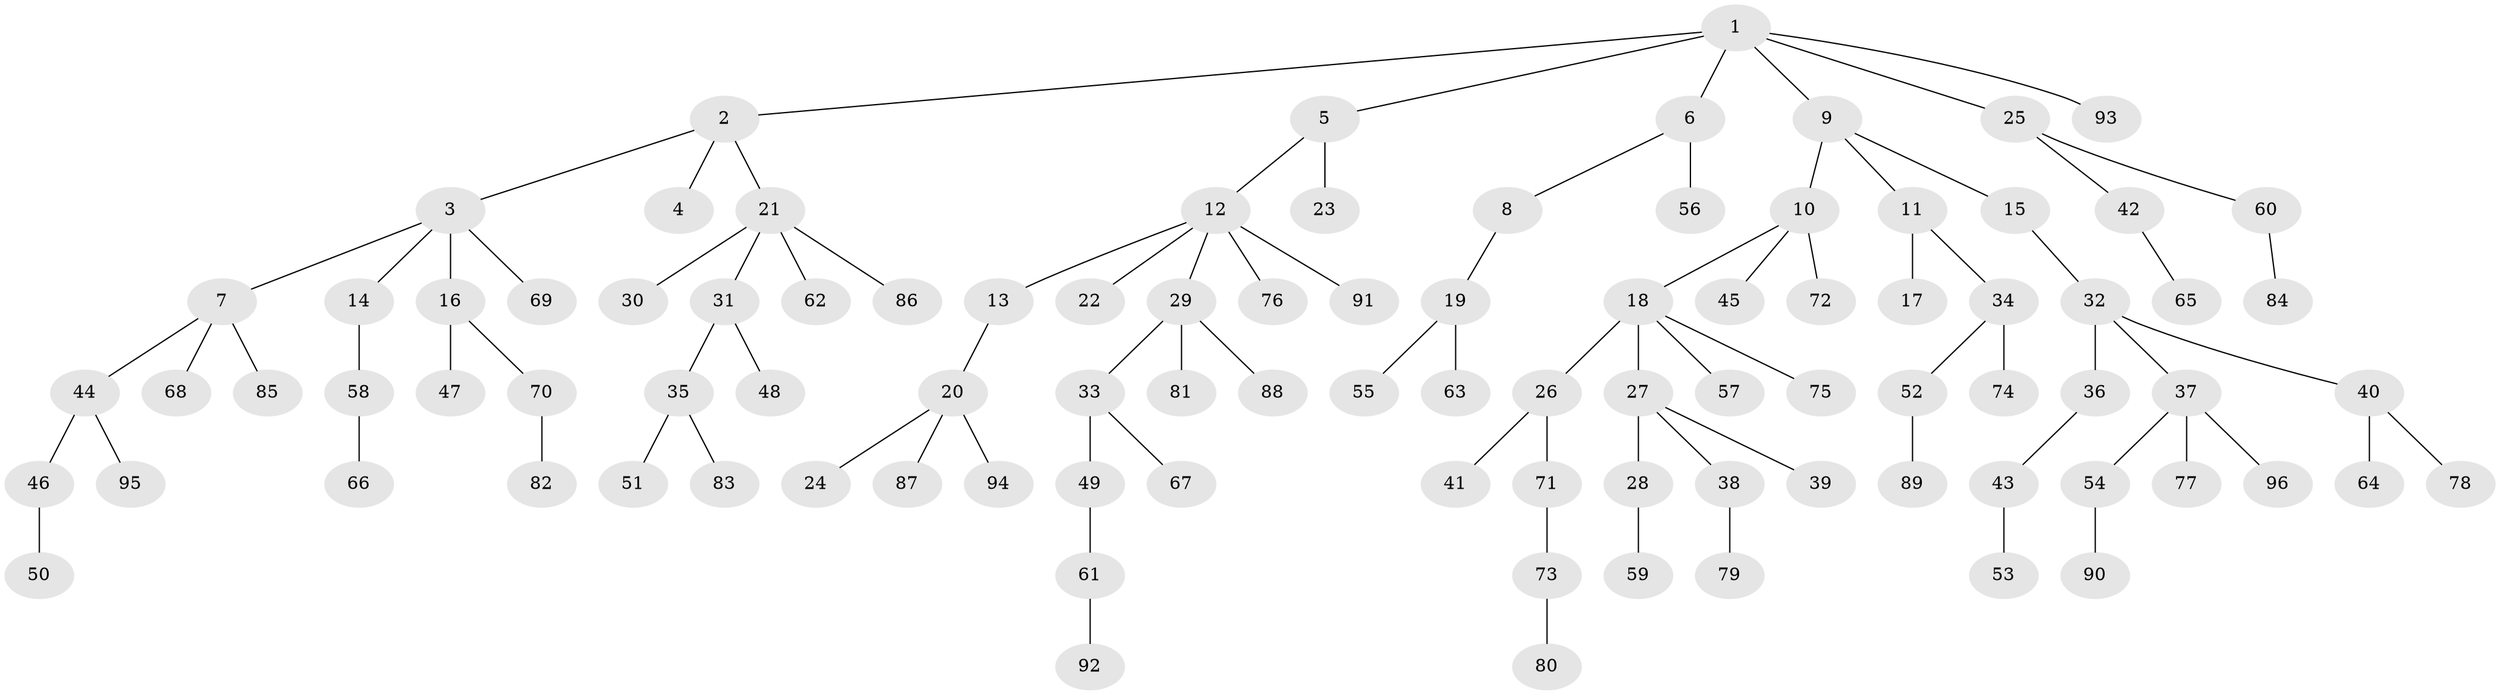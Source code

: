 // coarse degree distribution, {4: 0.1282051282051282, 2: 0.3076923076923077, 1: 0.46153846153846156, 3: 0.07692307692307693, 5: 0.02564102564102564}
// Generated by graph-tools (version 1.1) at 2025/37/03/04/25 23:37:30]
// undirected, 96 vertices, 95 edges
graph export_dot {
  node [color=gray90,style=filled];
  1;
  2;
  3;
  4;
  5;
  6;
  7;
  8;
  9;
  10;
  11;
  12;
  13;
  14;
  15;
  16;
  17;
  18;
  19;
  20;
  21;
  22;
  23;
  24;
  25;
  26;
  27;
  28;
  29;
  30;
  31;
  32;
  33;
  34;
  35;
  36;
  37;
  38;
  39;
  40;
  41;
  42;
  43;
  44;
  45;
  46;
  47;
  48;
  49;
  50;
  51;
  52;
  53;
  54;
  55;
  56;
  57;
  58;
  59;
  60;
  61;
  62;
  63;
  64;
  65;
  66;
  67;
  68;
  69;
  70;
  71;
  72;
  73;
  74;
  75;
  76;
  77;
  78;
  79;
  80;
  81;
  82;
  83;
  84;
  85;
  86;
  87;
  88;
  89;
  90;
  91;
  92;
  93;
  94;
  95;
  96;
  1 -- 2;
  1 -- 5;
  1 -- 6;
  1 -- 9;
  1 -- 25;
  1 -- 93;
  2 -- 3;
  2 -- 4;
  2 -- 21;
  3 -- 7;
  3 -- 14;
  3 -- 16;
  3 -- 69;
  5 -- 12;
  5 -- 23;
  6 -- 8;
  6 -- 56;
  7 -- 44;
  7 -- 68;
  7 -- 85;
  8 -- 19;
  9 -- 10;
  9 -- 11;
  9 -- 15;
  10 -- 18;
  10 -- 45;
  10 -- 72;
  11 -- 17;
  11 -- 34;
  12 -- 13;
  12 -- 22;
  12 -- 29;
  12 -- 76;
  12 -- 91;
  13 -- 20;
  14 -- 58;
  15 -- 32;
  16 -- 47;
  16 -- 70;
  18 -- 26;
  18 -- 27;
  18 -- 57;
  18 -- 75;
  19 -- 55;
  19 -- 63;
  20 -- 24;
  20 -- 87;
  20 -- 94;
  21 -- 30;
  21 -- 31;
  21 -- 62;
  21 -- 86;
  25 -- 42;
  25 -- 60;
  26 -- 41;
  26 -- 71;
  27 -- 28;
  27 -- 38;
  27 -- 39;
  28 -- 59;
  29 -- 33;
  29 -- 81;
  29 -- 88;
  31 -- 35;
  31 -- 48;
  32 -- 36;
  32 -- 37;
  32 -- 40;
  33 -- 49;
  33 -- 67;
  34 -- 52;
  34 -- 74;
  35 -- 51;
  35 -- 83;
  36 -- 43;
  37 -- 54;
  37 -- 77;
  37 -- 96;
  38 -- 79;
  40 -- 64;
  40 -- 78;
  42 -- 65;
  43 -- 53;
  44 -- 46;
  44 -- 95;
  46 -- 50;
  49 -- 61;
  52 -- 89;
  54 -- 90;
  58 -- 66;
  60 -- 84;
  61 -- 92;
  70 -- 82;
  71 -- 73;
  73 -- 80;
}
